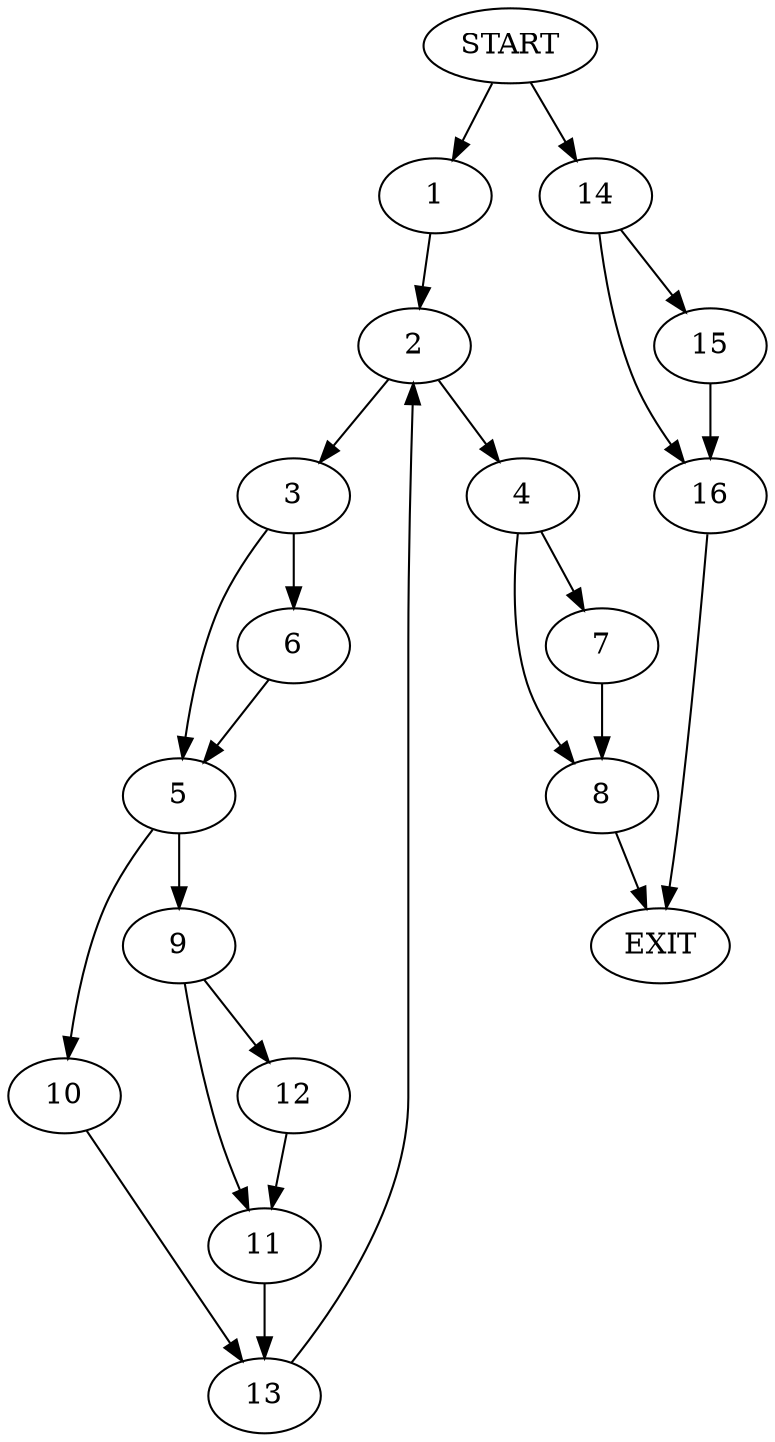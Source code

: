 digraph {
0 [label="START"]
17 [label="EXIT"]
0 -> 1
1 -> 2
2 -> 3
2 -> 4
3 -> 5
3 -> 6
4 -> 7
4 -> 8
5 -> 9
5 -> 10
6 -> 5
9 -> 11
9 -> 12
10 -> 13
12 -> 11
11 -> 13
13 -> 2
7 -> 8
8 -> 17
0 -> 14
14 -> 15
14 -> 16
15 -> 16
16 -> 17
}
